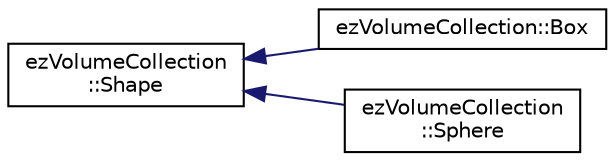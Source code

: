 digraph "Graphical Class Hierarchy"
{
 // LATEX_PDF_SIZE
  edge [fontname="Helvetica",fontsize="10",labelfontname="Helvetica",labelfontsize="10"];
  node [fontname="Helvetica",fontsize="10",shape=record];
  rankdir="LR";
  Node0 [label="ezVolumeCollection\l::Shape",height=0.2,width=0.4,color="black", fillcolor="white", style="filled",URL="$d0/d2b/structez_volume_collection_1_1_shape.htm",tooltip=" "];
  Node0 -> Node1 [dir="back",color="midnightblue",fontsize="10",style="solid",fontname="Helvetica"];
  Node1 [label="ezVolumeCollection::Box",height=0.2,width=0.4,color="black", fillcolor="white", style="filled",URL="$d1/d38/structez_volume_collection_1_1_box.htm",tooltip=" "];
  Node0 -> Node2 [dir="back",color="midnightblue",fontsize="10",style="solid",fontname="Helvetica"];
  Node2 [label="ezVolumeCollection\l::Sphere",height=0.2,width=0.4,color="black", fillcolor="white", style="filled",URL="$de/d77/structez_volume_collection_1_1_sphere.htm",tooltip=" "];
}
